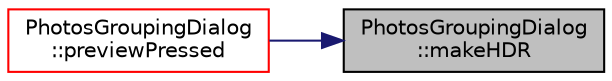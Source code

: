 digraph "PhotosGroupingDialog::makeHDR"
{
 // LATEX_PDF_SIZE
  edge [fontname="Helvetica",fontsize="10",labelfontname="Helvetica",labelfontsize="10"];
  node [fontname="Helvetica",fontsize="10",shape=record];
  rankdir="RL";
  Node1 [label="PhotosGroupingDialog\l::makeHDR",height=0.2,width=0.4,color="black", fillcolor="grey75", style="filled", fontcolor="black",tooltip=" "];
  Node1 -> Node2 [dir="back",color="midnightblue",fontsize="10",style="solid",fontname="Helvetica"];
  Node2 [label="PhotosGroupingDialog\l::previewPressed",height=0.2,width=0.4,color="red", fillcolor="white", style="filled",URL="$class_photos_grouping_dialog.html#a4fe16c0e98343d75ed8386a35e2f1471",tooltip=" "];
}
